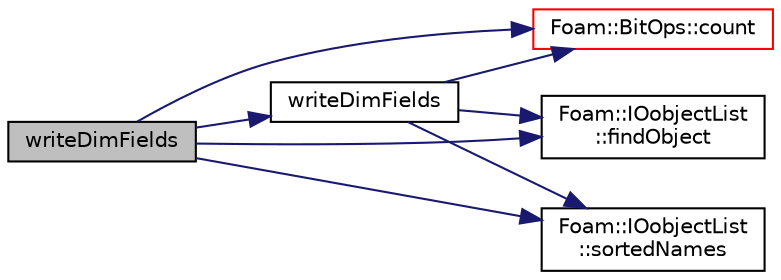 digraph "writeDimFields"
{
  bgcolor="transparent";
  edge [fontname="Helvetica",fontsize="10",labelfontname="Helvetica",labelfontsize="10"];
  node [fontname="Helvetica",fontsize="10",shape=record];
  rankdir="LR";
  Node1 [label="writeDimFields",height=0.2,width=0.4,color="black", fillcolor="grey75", style="filled" fontcolor="black"];
  Node1 -> Node2 [color="midnightblue",fontsize="10",style="solid",fontname="Helvetica"];
  Node2 [label="Foam::BitOps::count",height=0.2,width=0.4,color="red",URL="$namespaceFoam_1_1BitOps.html#ab3084f7a6abc6e68ab76aa3465ed0fb0",tooltip="Count number of &#39;true&#39; entries. "];
  Node1 -> Node3 [color="midnightblue",fontsize="10",style="solid",fontname="Helvetica"];
  Node3 [label="Foam::IOobjectList\l::findObject",height=0.2,width=0.4,color="black",URL="$classFoam_1_1IOobjectList.html#a6e495d83a257b1be8ceae5c2c42474d7",tooltip="Return const pointer to the object found by name. "];
  Node1 -> Node4 [color="midnightblue",fontsize="10",style="solid",fontname="Helvetica"];
  Node4 [label="Foam::IOobjectList\l::sortedNames",height=0.2,width=0.4,color="black",URL="$classFoam_1_1IOobjectList.html#a1ec03641fa2e14424c78fad063e84d6d",tooltip="The sorted names of the IOobjects. "];
  Node1 -> Node5 [color="midnightblue",fontsize="10",style="solid",fontname="Helvetica"];
  Node5 [label="writeDimFields",height=0.2,width=0.4,color="black",URL="$namespaceFoam.html#ada1f6db94681ca9954a28537cc6a2fa3"];
  Node5 -> Node2 [color="midnightblue",fontsize="10",style="solid",fontname="Helvetica"];
  Node5 -> Node3 [color="midnightblue",fontsize="10",style="solid",fontname="Helvetica"];
  Node5 -> Node4 [color="midnightblue",fontsize="10",style="solid",fontname="Helvetica"];
}
